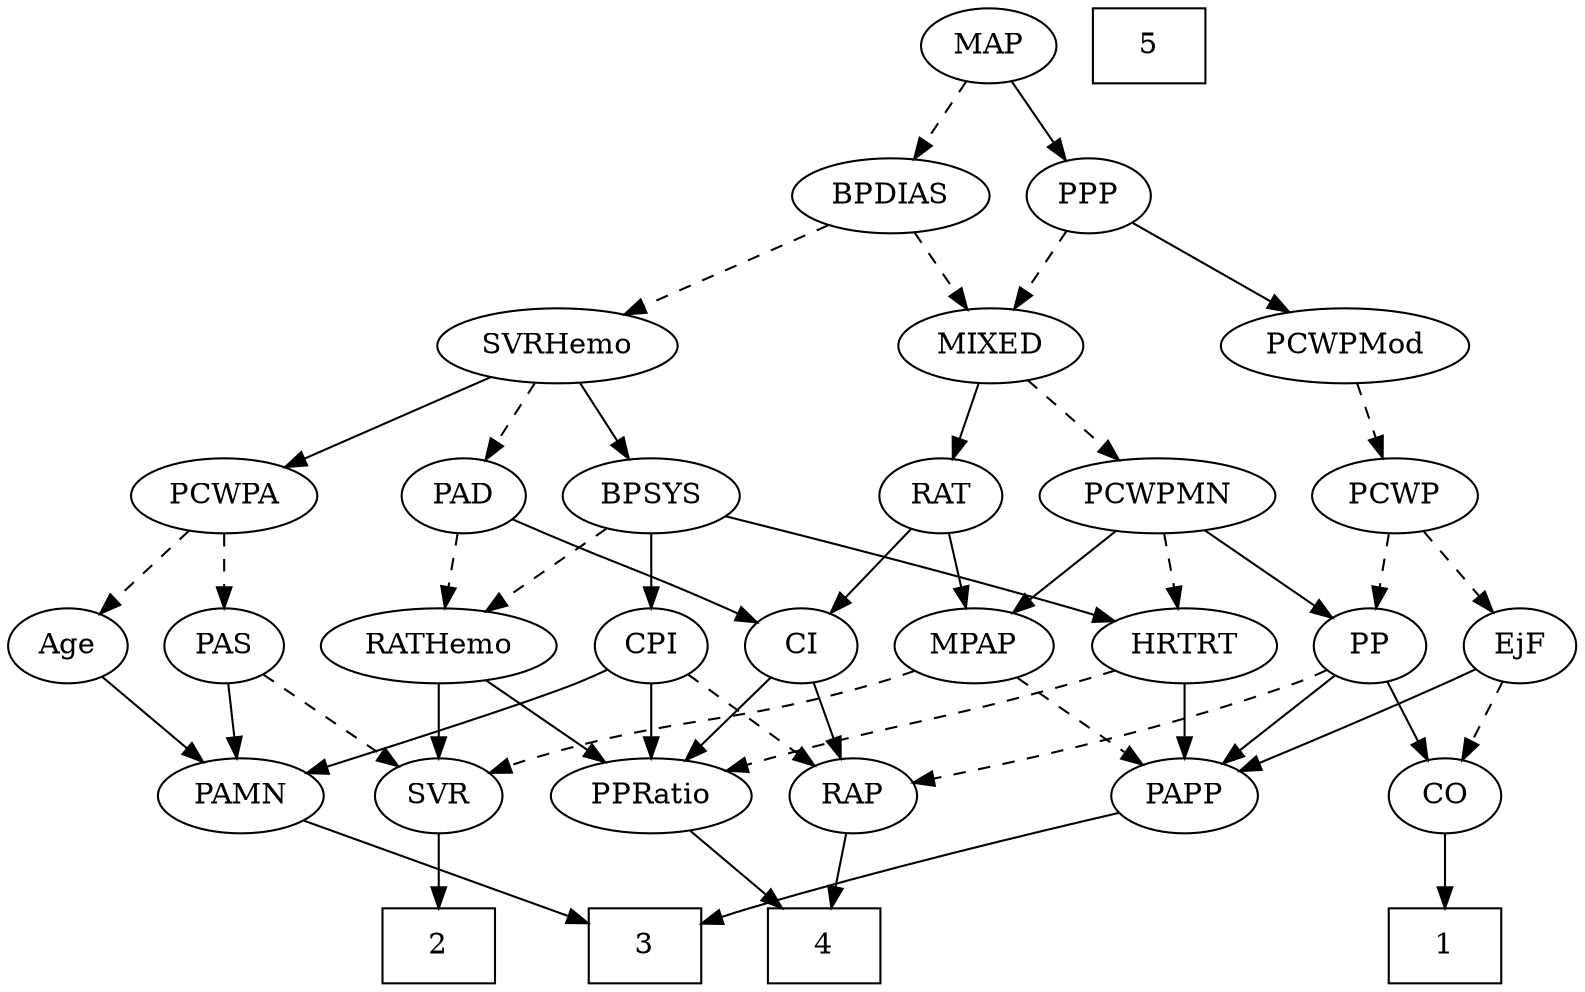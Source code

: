 strict digraph {
	graph [bb="0,0,716,468"];
	node [label="\N"];
	1	[height=0.5,
		pos="653,18",
		shape=box,
		width=0.75];
	2	[height=0.5,
		pos="193,18",
		shape=box,
		width=0.75];
	3	[height=0.5,
		pos="274,18",
		shape=box,
		width=0.75];
	4	[height=0.5,
		pos="355,18",
		shape=box,
		width=0.75];
	5	[height=0.5,
		pos="525,450",
		shape=box,
		width=0.75];
	Age	[height=0.5,
		pos="27,162",
		width=0.75];
	PAMN	[height=0.5,
		pos="105,90",
		width=1.011];
	Age -> PAMN	[pos="e,88.272,106.01 42.41,147.17 53.263,137.43 68.021,124.19 80.48,113.01",
		style=solid];
	EjF	[height=0.5,
		pos="689,162",
		width=0.75];
	CO	[height=0.5,
		pos="653,90",
		width=0.75];
	EjF -> CO	[pos="e,661.3,107.15 680.65,144.76 676.29,136.28 670.85,125.71 665.96,116.2",
		style=dashed];
	PAPP	[height=0.5,
		pos="532,90",
		width=0.88464];
	EjF -> PAPP	[pos="e,556.66,101.56 667.73,150.83 662.9,148.56 657.78,146.18 653,144 623.83,130.73 590.45,116.15 566.15,105.65",
		style=solid];
	RAP	[height=0.5,
		pos="373,90",
		width=0.77632];
	RAP -> 4	[pos="e,359.44,36.275 368.64,72.055 366.64,64.261 364.21,54.822 361.96,46.079",
		style=solid];
	MIXED	[height=0.5,
		pos="450,306",
		width=1.1193];
	RAT	[height=0.5,
		pos="428,234",
		width=0.75827];
	MIXED -> RAT	[pos="e,433.28,251.79 444.67,288.05 442.16,280.06 439.1,270.33 436.3,261.4",
		style=solid];
	PCWPMN	[height=0.5,
		pos="523,234",
		width=1.3902];
	MIXED -> PCWPMN	[pos="e,506.34,250.98 466.2,289.46 475.8,280.26 488.15,268.42 498.87,258.13",
		style=dashed];
	MPAP	[height=0.5,
		pos="439,162",
		width=0.97491];
	SVR	[height=0.5,
		pos="193,90",
		width=0.77632];
	MPAP -> SVR	[pos="e,216.15,100.43 412.22,149.95 406.59,147.83 400.64,145.73 395,144 326.55,123.05 306.53,128.7 238,108 233.95,106.78 229.75,105.37 \
225.6,103.91",
		style=dashed];
	MPAP -> PAPP	[pos="e,513.7,104.77 458.27,146.5 471.88,136.25 490.29,122.39 505.31,111.09",
		style=dashed];
	BPSYS	[height=0.5,
		pos="287,234",
		width=1.0471];
	RATHemo	[height=0.5,
		pos="193,162",
		width=1.3721];
	BPSYS -> RATHemo	[pos="e,213.76,178.46 267.52,218.5 254.4,208.72 236.85,195.65 222.08,184.65",
		style=dashed];
	CPI	[height=0.5,
		pos="287,162",
		width=0.75];
	BPSYS -> CPI	[pos="e,287,180.1 287,215.7 287,207.98 287,198.71 287,190.11",
		style=solid];
	HRTRT	[height=0.5,
		pos="532,162",
		width=1.1013];
	BPSYS -> HRTRT	[pos="e,501.79,173.85 319.8,224.88 358.89,215.03 426.07,197.55 483,180 485.96,179.09 489.01,178.11 492.07,177.11",
		style=solid];
	PAD	[height=0.5,
		pos="203,234",
		width=0.79437];
	PAD -> RATHemo	[pos="e,195.47,180.28 200.58,216.05 199.48,208.35 198.15,199.03 196.91,190.36",
		style=dashed];
	CI	[height=0.5,
		pos="359,162",
		width=0.75];
	PAD -> CI	[pos="e,337.73,173.18 225.27,222.67 230.12,220.45 235.22,218.13 240,216 276.72,199.61 286.37,196.59 323,180 324.79,179.19 326.64,178.35 \
328.49,177.49",
		style=solid];
	CO -> 1	[pos="e,653,36.104 653,71.697 653,63.983 653,54.712 653,46.112",
		style=solid];
	PAS	[height=0.5,
		pos="99,162",
		width=0.75];
	PAS -> PAMN	[pos="e,103.53,108.1 100.48,143.7 101.14,135.98 101.94,126.71 102.68,118.11",
		style=solid];
	PAS -> SVR	[pos="e,175.4,104.11 116.68,147.83 130.86,137.27 150.97,122.3 166.99,110.37",
		style=dashed];
	PAMN -> 3	[pos="e,246.91,30.219 132.15,77.753 160.73,65.915 205.89,47.213 237.55,34.096",
		style=solid];
	RATHemo -> SVR	[pos="e,193,108.1 193,143.7 193,135.98 193,126.71 193,118.11",
		style=solid];
	PPRatio	[height=0.5,
		pos="287,90",
		width=1.1013];
	RATHemo -> PPRatio	[pos="e,267.16,105.77 213.86,145.46 227.15,135.57 244.54,122.62 259.02,111.83",
		style=solid];
	CPI -> RAP	[pos="e,356.18,104.69 303.58,147.5 316.23,137.21 333.86,122.86 348.18,111.2",
		style=dashed];
	CPI -> PAMN	[pos="e,134.39,100.77 265.83,150.6 260.99,148.34 255.85,146.02 251,144 215.22,129.09 173.59,114.22 143.96,104.04",
		style=solid];
	CPI -> PPRatio	[pos="e,287,108.1 287,143.7 287,135.98 287,126.71 287,118.11",
		style=solid];
	RAT -> MPAP	[pos="e,436.29,180.28 430.66,216.05 431.87,208.35 433.34,199.03 434.7,190.36",
		style=solid];
	RAT -> CI	[pos="e,373.28,177.49 413.7,218.5 404.08,208.73 391.22,195.69 380.39,184.7",
		style=solid];
	SVR -> 2	[pos="e,193,36.104 193,71.697 193,63.983 193,54.712 193,46.112",
		style=solid];
	PCWPMod	[height=0.5,
		pos="604,306",
		width=1.4443];
	PCWP	[height=0.5,
		pos="626,234",
		width=0.97491];
	PCWPMod -> PCWP	[pos="e,620.57,252.28 609.33,288.05 611.78,280.26 614.74,270.82 617.49,262.08",
		style=dashed];
	PCWPA	[height=0.5,
		pos="99,234",
		width=1.1555];
	PCWPA -> Age	[pos="e,41.804,177.39 82.662,217.12 72.78,207.51 60.046,195.13 49.252,184.63",
		style=dashed];
	PCWPA -> PAS	[pos="e,99,180.1 99,215.7 99,207.98 99,198.71 99,190.11",
		style=dashed];
	PCWPMN -> MPAP	[pos="e,456.55,177.63 503.94,217.12 492.27,207.39 477.18,194.82 464.49,184.24",
		style=solid];
	PP	[height=0.5,
		pos="617,162",
		width=0.75];
	PCWPMN -> PP	[pos="e,599.66,175.91 543.86,217.46 557.88,207.03 576.44,193.2 591.36,182.09",
		style=solid];
	PCWPMN -> HRTRT	[pos="e,529.8,180.1 525.22,215.7 526.22,207.98 527.41,198.71 528.51,190.11",
		style=dashed];
	SVRHemo	[height=0.5,
		pos="245,306",
		width=1.3902];
	SVRHemo -> BPSYS	[pos="e,276.93,251.79 255.17,288.05 260.12,279.8 266.18,269.7 271.68,260.54",
		style=solid];
	SVRHemo -> PAD	[pos="e,212.78,251.31 234.83,288.05 229.81,279.68 223.64,269.4 218.08,260.13",
		style=dashed];
	SVRHemo -> PCWPA	[pos="e,125.82,247.86 216.16,291.17 192.87,280.01 159.98,264.24 134.98,252.25",
		style=solid];
	BPDIAS	[height=0.5,
		pos="406,378",
		width=1.1735];
	BPDIAS -> MIXED	[pos="e,439.65,323.47 416.43,360.41 421.74,351.95 428.32,341.49 434.24,332.08",
		style=dashed];
	BPDIAS -> SVRHemo	[pos="e,275.59,320.3 377.59,364.65 351.88,353.47 313.74,336.89 284.96,324.38",
		style=dashed];
	MAP	[height=0.5,
		pos="449,450",
		width=0.84854];
	MAP -> BPDIAS	[pos="e,416.22,395.63 439.03,432.76 433.84,424.32 427.38,413.8 421.55,404.31",
		style=dashed];
	PPP	[height=0.5,
		pos="493,378",
		width=0.75];
	MAP -> PPP	[pos="e,482.85,395.15 459.21,432.76 464.59,424.19 471.32,413.49 477.35,403.9",
		style=solid];
	PP -> RAP	[pos="e,399.42,96.036 595.97,150.24 591.12,148 585.94,145.78 581,144 522.33,122.89 451.5,106.74 409.46,98.075",
		style=dashed];
	PP -> CO	[pos="e,644.7,107.15 625.35,144.76 629.71,136.28 635.15,125.71 640.04,116.2",
		style=solid];
	PP -> PAPP	[pos="e,549.21,105.18 600.61,147.5 588.27,137.34 571.14,123.23 557.08,111.65",
		style=solid];
	PPP -> MIXED	[pos="e,460.32,323.8 483.24,361.12 478.06,352.68 471.56,342.1 465.69,332.55",
		style=dashed];
	PPP -> PCWPMod	[pos="e,580.15,322.04 512.08,364.97 528.42,354.66 552.3,339.6 571.63,327.41",
		style=solid];
	PPRatio -> 4	[pos="e,338.2,36.292 302.43,73.116 310.92,64.373 321.65,53.334 331.19,43.51",
		style=solid];
	PCWP -> EjF	[pos="e,675.49,178.01 639.98,217.46 648.42,208.09 659.31,195.99 668.68,185.57",
		style=dashed];
	PCWP -> PP	[pos="e,619.2,180.1 623.78,215.7 622.78,207.98 621.59,198.71 620.49,190.11",
		style=dashed];
	CI -> RAP	[pos="e,369.54,108.28 362.39,144.05 363.93,136.35 365.79,127.03 367.53,118.36",
		style=solid];
	CI -> PPRatio	[pos="e,303.05,106.61 344.43,146.83 334.68,137.36 321.64,124.67 310.44,113.79",
		style=solid];
	PAPP -> 3	[pos="e,301.43,29.946 502.41,82.791 461,73.839 383.57,56.153 319,36 316.4,35.188 313.73,34.307 311.05,33.388",
		style=solid];
	HRTRT -> PPRatio	[pos="e,316.92,101.88 502.08,150.12 495.81,147.98 489.22,145.84 483,144 418.49,124.96 400.51,127.04 336,108 332.89,107.08 329.69,106.09 \
326.48,105.05",
		style=dashed];
	HRTRT -> PAPP	[pos="e,532,108.1 532,143.7 532,135.98 532,126.71 532,118.11",
		style=solid];
}
